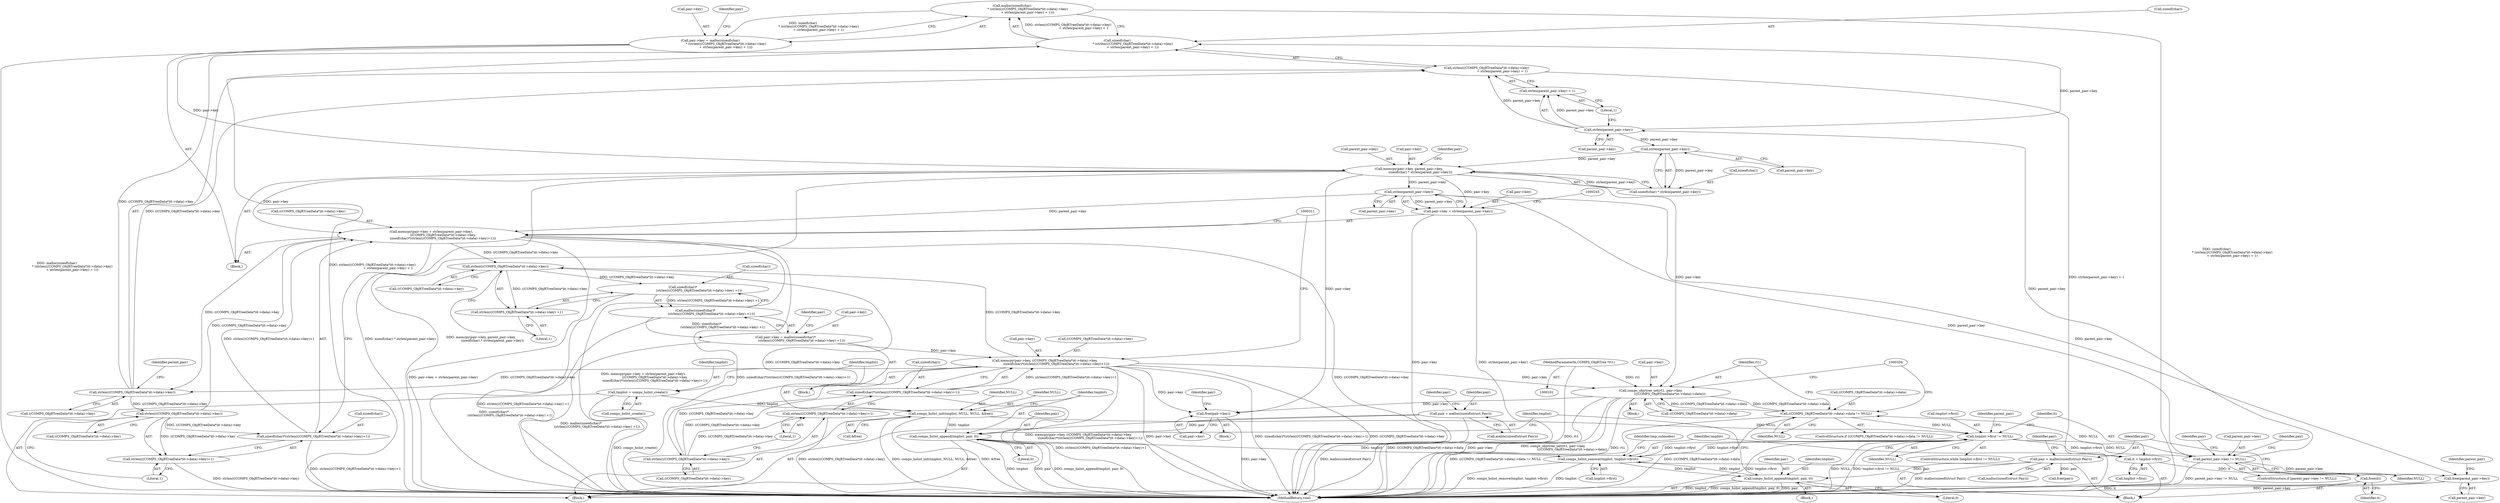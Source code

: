 digraph "0_libcomps_e3a5d056633677959ad924a51758876d415e7046_1@API" {
"1000201" [label="(Call,malloc(sizeof(char)\n                               * (strlen(((COMPS_ObjRTreeData*)it->data)->key)\n                               + strlen(parent_pair->key) + 1)))"];
"1000202" [label="(Call,sizeof(char)\n                               * (strlen(((COMPS_ObjRTreeData*)it->data)->key)\n                               + strlen(parent_pair->key) + 1))"];
"1000206" [label="(Call,strlen(((COMPS_ObjRTreeData*)it->data)->key))"];
"1000283" [label="(Call,memcpy(pair->key, ((COMPS_ObjRTreeData*)it->data)->key,\n                       sizeof(char)*(strlen(((COMPS_ObjRTreeData*)it->data)->key)+1)))"];
"1000265" [label="(Call,pair->key = malloc(sizeof(char)*\n                                (strlen(((COMPS_ObjRTreeData*)it->data)->key) +1)))"];
"1000269" [label="(Call,malloc(sizeof(char)*\n                                (strlen(((COMPS_ObjRTreeData*)it->data)->key) +1)))"];
"1000270" [label="(Call,sizeof(char)*\n                                (strlen(((COMPS_ObjRTreeData*)it->data)->key) +1))"];
"1000274" [label="(Call,strlen(((COMPS_ObjRTreeData*)it->data)->key))"];
"1000234" [label="(Call,memcpy(pair->key + strlen(parent_pair->key),\n                       ((COMPS_ObjRTreeData*)it->data)->key,\n                       sizeof(char)*(strlen(((COMPS_ObjRTreeData*)it->data)->key)+1)))"];
"1000220" [label="(Call,memcpy(pair->key, parent_pair->key,\n                       sizeof(char) * strlen(parent_pair->key)))"];
"1000197" [label="(Call,pair->key = malloc(sizeof(char)\n                               * (strlen(((COMPS_ObjRTreeData*)it->data)->key)\n                               + strlen(parent_pair->key) + 1)))"];
"1000201" [label="(Call,malloc(sizeof(char)\n                               * (strlen(((COMPS_ObjRTreeData*)it->data)->key)\n                               + strlen(parent_pair->key) + 1)))"];
"1000230" [label="(Call,strlen(parent_pair->key))"];
"1000215" [label="(Call,strlen(parent_pair->key))"];
"1000191" [label="(Call,parent_pair->key != NULL)"];
"1000239" [label="(Call,strlen(parent_pair->key))"];
"1000140" [label="(Call,tmplist->first != NULL)"];
"1000151" [label="(Call,comps_hslist_remove(tmplist, tmplist->first))"];
"1000341" [label="(Call,comps_hslist_append(tmplist, pair, 0))"];
"1000174" [label="(Call,pair = malloc(sizeof(struct Pair)))"];
"1000135" [label="(Call,comps_hslist_append(tmplist, pair, 0))"];
"1000129" [label="(Call,comps_hslist_init(tmplist, NULL, NULL, &free))"];
"1000126" [label="(Call,tmplist = comps_hslist_create())"];
"1000109" [label="(Call,pair = malloc(sizeof(struct Pair)))"];
"1000308" [label="(Call,((COMPS_ObjRTreeData*)it->data)->data != NULL)"];
"1000318" [label="(Call,comps_objrtree_set(rt1, pair->key,\n                                      (((COMPS_ObjRTreeData*)it->data)->data)))"];
"1000102" [label="(MethodParameterIn,COMPS_ObjRTree *rt1)"];
"1000227" [label="(Call,sizeof(char) * strlen(parent_pair->key))"];
"1000254" [label="(Call,strlen(((COMPS_ObjRTreeData*)it->data)->key))"];
"1000250" [label="(Call,sizeof(char)*(strlen(((COMPS_ObjRTreeData*)it->data)->key)+1))"];
"1000298" [label="(Call,strlen(((COMPS_ObjRTreeData*)it->data)->key))"];
"1000294" [label="(Call,sizeof(char)*(strlen(((COMPS_ObjRTreeData*)it->data)->key)+1))"];
"1000205" [label="(Call,strlen(((COMPS_ObjRTreeData*)it->data)->key)\n                               + strlen(parent_pair->key) + 1)"];
"1000253" [label="(Call,strlen(((COMPS_ObjRTreeData*)it->data)->key)+1)"];
"1000146" [label="(Call,it = tmplist->first)"];
"1000172" [label="(Call,free(it))"];
"1000214" [label="(Call,strlen(parent_pair->key) + 1)"];
"1000353" [label="(Call,free(parent_pair->key))"];
"1000347" [label="(Call,free(pair->key))"];
"1000273" [label="(Call,strlen(((COMPS_ObjRTreeData*)it->data)->key) +1)"];
"1000297" [label="(Call,strlen(((COMPS_ObjRTreeData*)it->data)->key)+1)"];
"1000235" [label="(Call,pair->key + strlen(parent_pair->key))"];
"1000109" [label="(Call,pair = malloc(sizeof(struct Pair)))"];
"1000131" [label="(Identifier,NULL)"];
"1000174" [label="(Call,pair = malloc(sizeof(struct Pair)))"];
"1000216" [label="(Call,parent_pair->key)"];
"1000235" [label="(Call,pair->key + strlen(parent_pair->key))"];
"1000234" [label="(Call,memcpy(pair->key + strlen(parent_pair->key),\n                       ((COMPS_ObjRTreeData*)it->data)->key,\n                       sizeof(char)*(strlen(((COMPS_ObjRTreeData*)it->data)->key)+1)))"];
"1000146" [label="(Call,it = tmplist->first)"];
"1000138" [label="(Literal,0)"];
"1000358" [label="(Identifier,parent_pair)"];
"1000133" [label="(Call,&free)"];
"1000173" [label="(Identifier,it)"];
"1000243" [label="(Call,((COMPS_ObjRTreeData*)it->data)->key)"];
"1000237" [label="(Identifier,pair)"];
"1000196" [label="(Block,)"];
"1000199" [label="(Identifier,pair)"];
"1000317" [label="(Block,)"];
"1000197" [label="(Call,pair->key = malloc(sizeof(char)\n                               * (strlen(((COMPS_ObjRTreeData*)it->data)->key)\n                               + strlen(parent_pair->key) + 1)))"];
"1000104" [label="(Block,)"];
"1000227" [label="(Call,sizeof(char) * strlen(parent_pair->key))"];
"1000130" [label="(Identifier,tmplist)"];
"1000220" [label="(Call,memcpy(pair->key, parent_pair->key,\n                       sizeof(char) * strlen(parent_pair->key)))"];
"1000236" [label="(Call,pair->key)"];
"1000346" [label="(Block,)"];
"1000140" [label="(Call,tmplist->first != NULL)"];
"1000102" [label="(MethodParameterIn,COMPS_ObjRTree *rt1)"];
"1000262" [label="(Literal,1)"];
"1000250" [label="(Call,sizeof(char)*(strlen(((COMPS_ObjRTreeData*)it->data)->key)+1))"];
"1000151" [label="(Call,comps_hslist_remove(tmplist, tmplist->first))"];
"1000273" [label="(Call,strlen(((COMPS_ObjRTreeData*)it->data)->key) +1)"];
"1000270" [label="(Call,sizeof(char)*\n                                (strlen(((COMPS_ObjRTreeData*)it->data)->key) +1))"];
"1000344" [label="(Literal,0)"];
"1000255" [label="(Call,((COMPS_ObjRTreeData*)it->data)->key)"];
"1000323" [label="(Call,((COMPS_ObjRTreeData*)it->data)->data)"];
"1000264" [label="(Block,)"];
"1000239" [label="(Call,strlen(parent_pair->key))"];
"1000353" [label="(Call,free(parent_pair->key))"];
"1000206" [label="(Call,strlen(((COMPS_ObjRTreeData*)it->data)->key))"];
"1000190" [label="(ControlStructure,if (parent_pair->key != NULL))"];
"1000298" [label="(Call,strlen(((COMPS_ObjRTreeData*)it->data)->key))"];
"1000191" [label="(Call,parent_pair->key != NULL)"];
"1000274" [label="(Call,strlen(((COMPS_ObjRTreeData*)it->data)->key))"];
"1000297" [label="(Call,strlen(((COMPS_ObjRTreeData*)it->data)->key)+1)"];
"1000198" [label="(Call,pair->key)"];
"1000203" [label="(Call,sizeof(char))"];
"1000136" [label="(Identifier,tmplist)"];
"1000116" [label="(Identifier,pair)"];
"1000285" [label="(Identifier,pair)"];
"1000181" [label="(Identifier,pair)"];
"1000110" [label="(Identifier,pair)"];
"1000343" [label="(Identifier,pair)"];
"1000282" [label="(Literal,1)"];
"1000347" [label="(Call,free(pair->key))"];
"1000284" [label="(Call,pair->key)"];
"1000142" [label="(Identifier,tmplist)"];
"1000253" [label="(Call,strlen(((COMPS_ObjRTreeData*)it->data)->key)+1)"];
"1000153" [label="(Call,tmplist->first)"];
"1000355" [label="(Identifier,parent_pair)"];
"1000127" [label="(Identifier,tmplist)"];
"1000299" [label="(Call,((COMPS_ObjRTreeData*)it->data)->key)"];
"1000308" [label="(Call,((COMPS_ObjRTreeData*)it->data)->data != NULL)"];
"1000230" [label="(Call,strlen(parent_pair->key))"];
"1000215" [label="(Call,strlen(parent_pair->key))"];
"1000147" [label="(Identifier,it)"];
"1000152" [label="(Identifier,tmplist)"];
"1000141" [label="(Call,tmplist->first)"];
"1000148" [label="(Call,tmplist->first)"];
"1000251" [label="(Call,sizeof(char))"];
"1000318" [label="(Call,comps_objrtree_set(rt1, pair->key,\n                                      (((COMPS_ObjRTreeData*)it->data)->data)))"];
"1000340" [label="(Block,)"];
"1000307" [label="(ControlStructure,if (((COMPS_ObjRTreeData*)it->data)->data != NULL))"];
"1000224" [label="(Call,parent_pair->key)"];
"1000132" [label="(Identifier,NULL)"];
"1000128" [label="(Call,comps_hslist_create())"];
"1000205" [label="(Call,strlen(((COMPS_ObjRTreeData*)it->data)->key)\n                               + strlen(parent_pair->key) + 1)"];
"1000214" [label="(Call,strlen(parent_pair->key) + 1)"];
"1000287" [label="(Call,((COMPS_ObjRTreeData*)it->data)->key)"];
"1000195" [label="(Identifier,NULL)"];
"1000351" [label="(Call,free(pair))"];
"1000111" [label="(Call,malloc(sizeof(struct Pair)))"];
"1000320" [label="(Call,pair->key)"];
"1000254" [label="(Call,strlen(((COMPS_ObjRTreeData*)it->data)->key))"];
"1000219" [label="(Literal,1)"];
"1000271" [label="(Call,sizeof(char))"];
"1000240" [label="(Call,parent_pair->key)"];
"1000316" [label="(Identifier,NULL)"];
"1000283" [label="(Call,memcpy(pair->key, ((COMPS_ObjRTreeData*)it->data)->key,\n                       sizeof(char)*(strlen(((COMPS_ObjRTreeData*)it->data)->key)+1)))"];
"1000172" [label="(Call,free(it))"];
"1000221" [label="(Call,pair->key)"];
"1000202" [label="(Call,sizeof(char)\n                               * (strlen(((COMPS_ObjRTreeData*)it->data)->key)\n                               + strlen(parent_pair->key) + 1))"];
"1000217" [label="(Identifier,parent_pair)"];
"1000207" [label="(Call,((COMPS_ObjRTreeData*)it->data)->key)"];
"1000269" [label="(Call,malloc(sizeof(char)*\n                                (strlen(((COMPS_ObjRTreeData*)it->data)->key) +1)))"];
"1000275" [label="(Call,((COMPS_ObjRTreeData*)it->data)->key)"];
"1000294" [label="(Call,sizeof(char)*(strlen(((COMPS_ObjRTreeData*)it->data)->key)+1))"];
"1000354" [label="(Call,parent_pair->key)"];
"1000231" [label="(Call,parent_pair->key)"];
"1000309" [label="(Call,((COMPS_ObjRTreeData*)it->data)->data)"];
"1000175" [label="(Identifier,pair)"];
"1000228" [label="(Call,sizeof(char))"];
"1000139" [label="(ControlStructure,while (tmplist->first != NULL))"];
"1000144" [label="(Identifier,NULL)"];
"1000192" [label="(Call,parent_pair->key)"];
"1000201" [label="(Call,malloc(sizeof(char)\n                               * (strlen(((COMPS_ObjRTreeData*)it->data)->key)\n                               + strlen(parent_pair->key) + 1)))"];
"1000129" [label="(Call,comps_hslist_init(tmplist, NULL, NULL, &free))"];
"1000176" [label="(Call,malloc(sizeof(struct Pair)))"];
"1000137" [label="(Identifier,pair)"];
"1000319" [label="(Identifier,rt1)"];
"1000267" [label="(Identifier,pair)"];
"1000222" [label="(Identifier,pair)"];
"1000341" [label="(Call,comps_hslist_append(tmplist, pair, 0))"];
"1000352" [label="(Identifier,pair)"];
"1000157" [label="(Identifier,tmp_subnodes)"];
"1000295" [label="(Call,sizeof(char))"];
"1000348" [label="(Call,pair->key)"];
"1000359" [label="(MethodReturn,void)"];
"1000342" [label="(Identifier,tmplist)"];
"1000135" [label="(Call,comps_hslist_append(tmplist, pair, 0))"];
"1000306" [label="(Literal,1)"];
"1000265" [label="(Call,pair->key = malloc(sizeof(char)*\n                                (strlen(((COMPS_ObjRTreeData*)it->data)->key) +1)))"];
"1000126" [label="(Call,tmplist = comps_hslist_create())"];
"1000145" [label="(Block,)"];
"1000266" [label="(Call,pair->key)"];
"1000201" -> "1000197"  [label="AST: "];
"1000201" -> "1000202"  [label="CFG: "];
"1000202" -> "1000201"  [label="AST: "];
"1000197" -> "1000201"  [label="CFG: "];
"1000201" -> "1000359"  [label="DDG: sizeof(char)\n                               * (strlen(((COMPS_ObjRTreeData*)it->data)->key)\n                               + strlen(parent_pair->key) + 1)"];
"1000201" -> "1000197"  [label="DDG: sizeof(char)\n                               * (strlen(((COMPS_ObjRTreeData*)it->data)->key)\n                               + strlen(parent_pair->key) + 1)"];
"1000202" -> "1000201"  [label="DDG: strlen(((COMPS_ObjRTreeData*)it->data)->key)\n                               + strlen(parent_pair->key) + 1"];
"1000202" -> "1000205"  [label="CFG: "];
"1000203" -> "1000202"  [label="AST: "];
"1000205" -> "1000202"  [label="AST: "];
"1000202" -> "1000359"  [label="DDG: strlen(((COMPS_ObjRTreeData*)it->data)->key)\n                               + strlen(parent_pair->key) + 1"];
"1000206" -> "1000202"  [label="DDG: ((COMPS_ObjRTreeData*)it->data)->key"];
"1000215" -> "1000202"  [label="DDG: parent_pair->key"];
"1000206" -> "1000205"  [label="AST: "];
"1000206" -> "1000207"  [label="CFG: "];
"1000207" -> "1000206"  [label="AST: "];
"1000217" -> "1000206"  [label="CFG: "];
"1000206" -> "1000205"  [label="DDG: ((COMPS_ObjRTreeData*)it->data)->key"];
"1000283" -> "1000206"  [label="DDG: ((COMPS_ObjRTreeData*)it->data)->key"];
"1000234" -> "1000206"  [label="DDG: ((COMPS_ObjRTreeData*)it->data)->key"];
"1000206" -> "1000254"  [label="DDG: ((COMPS_ObjRTreeData*)it->data)->key"];
"1000283" -> "1000264"  [label="AST: "];
"1000283" -> "1000294"  [label="CFG: "];
"1000284" -> "1000283"  [label="AST: "];
"1000287" -> "1000283"  [label="AST: "];
"1000294" -> "1000283"  [label="AST: "];
"1000311" -> "1000283"  [label="CFG: "];
"1000283" -> "1000359"  [label="DDG: pair->key"];
"1000283" -> "1000359"  [label="DDG: sizeof(char)*(strlen(((COMPS_ObjRTreeData*)it->data)->key)+1)"];
"1000283" -> "1000359"  [label="DDG: ((COMPS_ObjRTreeData*)it->data)->key"];
"1000283" -> "1000359"  [label="DDG: memcpy(pair->key, ((COMPS_ObjRTreeData*)it->data)->key,\n                       sizeof(char)*(strlen(((COMPS_ObjRTreeData*)it->data)->key)+1))"];
"1000283" -> "1000274"  [label="DDG: ((COMPS_ObjRTreeData*)it->data)->key"];
"1000265" -> "1000283"  [label="DDG: pair->key"];
"1000298" -> "1000283"  [label="DDG: ((COMPS_ObjRTreeData*)it->data)->key"];
"1000294" -> "1000283"  [label="DDG: strlen(((COMPS_ObjRTreeData*)it->data)->key)+1"];
"1000283" -> "1000318"  [label="DDG: pair->key"];
"1000283" -> "1000347"  [label="DDG: pair->key"];
"1000265" -> "1000264"  [label="AST: "];
"1000265" -> "1000269"  [label="CFG: "];
"1000266" -> "1000265"  [label="AST: "];
"1000269" -> "1000265"  [label="AST: "];
"1000285" -> "1000265"  [label="CFG: "];
"1000265" -> "1000359"  [label="DDG: malloc(sizeof(char)*\n                                (strlen(((COMPS_ObjRTreeData*)it->data)->key) +1))"];
"1000269" -> "1000265"  [label="DDG: sizeof(char)*\n                                (strlen(((COMPS_ObjRTreeData*)it->data)->key) +1)"];
"1000269" -> "1000270"  [label="CFG: "];
"1000270" -> "1000269"  [label="AST: "];
"1000269" -> "1000359"  [label="DDG: sizeof(char)*\n                                (strlen(((COMPS_ObjRTreeData*)it->data)->key) +1)"];
"1000270" -> "1000269"  [label="DDG: strlen(((COMPS_ObjRTreeData*)it->data)->key) +1"];
"1000270" -> "1000273"  [label="CFG: "];
"1000271" -> "1000270"  [label="AST: "];
"1000273" -> "1000270"  [label="AST: "];
"1000270" -> "1000359"  [label="DDG: strlen(((COMPS_ObjRTreeData*)it->data)->key) +1"];
"1000274" -> "1000270"  [label="DDG: ((COMPS_ObjRTreeData*)it->data)->key"];
"1000274" -> "1000273"  [label="AST: "];
"1000274" -> "1000275"  [label="CFG: "];
"1000275" -> "1000274"  [label="AST: "];
"1000282" -> "1000274"  [label="CFG: "];
"1000274" -> "1000273"  [label="DDG: ((COMPS_ObjRTreeData*)it->data)->key"];
"1000234" -> "1000274"  [label="DDG: ((COMPS_ObjRTreeData*)it->data)->key"];
"1000274" -> "1000298"  [label="DDG: ((COMPS_ObjRTreeData*)it->data)->key"];
"1000234" -> "1000196"  [label="AST: "];
"1000234" -> "1000250"  [label="CFG: "];
"1000235" -> "1000234"  [label="AST: "];
"1000243" -> "1000234"  [label="AST: "];
"1000250" -> "1000234"  [label="AST: "];
"1000311" -> "1000234"  [label="CFG: "];
"1000234" -> "1000359"  [label="DDG: pair->key + strlen(parent_pair->key)"];
"1000234" -> "1000359"  [label="DDG: memcpy(pair->key + strlen(parent_pair->key),\n                       ((COMPS_ObjRTreeData*)it->data)->key,\n                       sizeof(char)*(strlen(((COMPS_ObjRTreeData*)it->data)->key)+1))"];
"1000234" -> "1000359"  [label="DDG: sizeof(char)*(strlen(((COMPS_ObjRTreeData*)it->data)->key)+1)"];
"1000234" -> "1000359"  [label="DDG: ((COMPS_ObjRTreeData*)it->data)->key"];
"1000220" -> "1000234"  [label="DDG: pair->key"];
"1000239" -> "1000234"  [label="DDG: parent_pair->key"];
"1000254" -> "1000234"  [label="DDG: ((COMPS_ObjRTreeData*)it->data)->key"];
"1000250" -> "1000234"  [label="DDG: strlen(((COMPS_ObjRTreeData*)it->data)->key)+1"];
"1000220" -> "1000196"  [label="AST: "];
"1000220" -> "1000227"  [label="CFG: "];
"1000221" -> "1000220"  [label="AST: "];
"1000224" -> "1000220"  [label="AST: "];
"1000227" -> "1000220"  [label="AST: "];
"1000237" -> "1000220"  [label="CFG: "];
"1000220" -> "1000359"  [label="DDG: sizeof(char) * strlen(parent_pair->key)"];
"1000220" -> "1000359"  [label="DDG: memcpy(pair->key, parent_pair->key,\n                       sizeof(char) * strlen(parent_pair->key))"];
"1000197" -> "1000220"  [label="DDG: pair->key"];
"1000230" -> "1000220"  [label="DDG: parent_pair->key"];
"1000227" -> "1000220"  [label="DDG: strlen(parent_pair->key)"];
"1000220" -> "1000235"  [label="DDG: pair->key"];
"1000220" -> "1000239"  [label="DDG: parent_pair->key"];
"1000220" -> "1000318"  [label="DDG: pair->key"];
"1000220" -> "1000347"  [label="DDG: pair->key"];
"1000197" -> "1000196"  [label="AST: "];
"1000198" -> "1000197"  [label="AST: "];
"1000222" -> "1000197"  [label="CFG: "];
"1000197" -> "1000359"  [label="DDG: malloc(sizeof(char)\n                               * (strlen(((COMPS_ObjRTreeData*)it->data)->key)\n                               + strlen(parent_pair->key) + 1))"];
"1000230" -> "1000227"  [label="AST: "];
"1000230" -> "1000231"  [label="CFG: "];
"1000231" -> "1000230"  [label="AST: "];
"1000227" -> "1000230"  [label="CFG: "];
"1000230" -> "1000227"  [label="DDG: parent_pair->key"];
"1000215" -> "1000230"  [label="DDG: parent_pair->key"];
"1000215" -> "1000214"  [label="AST: "];
"1000215" -> "1000216"  [label="CFG: "];
"1000216" -> "1000215"  [label="AST: "];
"1000219" -> "1000215"  [label="CFG: "];
"1000215" -> "1000205"  [label="DDG: parent_pair->key"];
"1000215" -> "1000214"  [label="DDG: parent_pair->key"];
"1000191" -> "1000215"  [label="DDG: parent_pair->key"];
"1000191" -> "1000190"  [label="AST: "];
"1000191" -> "1000195"  [label="CFG: "];
"1000192" -> "1000191"  [label="AST: "];
"1000195" -> "1000191"  [label="AST: "];
"1000199" -> "1000191"  [label="CFG: "];
"1000267" -> "1000191"  [label="CFG: "];
"1000191" -> "1000359"  [label="DDG: parent_pair->key != NULL"];
"1000239" -> "1000191"  [label="DDG: parent_pair->key"];
"1000140" -> "1000191"  [label="DDG: NULL"];
"1000191" -> "1000308"  [label="DDG: NULL"];
"1000191" -> "1000353"  [label="DDG: parent_pair->key"];
"1000239" -> "1000235"  [label="AST: "];
"1000239" -> "1000240"  [label="CFG: "];
"1000240" -> "1000239"  [label="AST: "];
"1000235" -> "1000239"  [label="CFG: "];
"1000239" -> "1000235"  [label="DDG: parent_pair->key"];
"1000239" -> "1000353"  [label="DDG: parent_pair->key"];
"1000140" -> "1000139"  [label="AST: "];
"1000140" -> "1000144"  [label="CFG: "];
"1000141" -> "1000140"  [label="AST: "];
"1000144" -> "1000140"  [label="AST: "];
"1000147" -> "1000140"  [label="CFG: "];
"1000355" -> "1000140"  [label="CFG: "];
"1000140" -> "1000359"  [label="DDG: tmplist->first"];
"1000140" -> "1000359"  [label="DDG: tmplist->first != NULL"];
"1000140" -> "1000359"  [label="DDG: NULL"];
"1000151" -> "1000140"  [label="DDG: tmplist->first"];
"1000308" -> "1000140"  [label="DDG: NULL"];
"1000129" -> "1000140"  [label="DDG: NULL"];
"1000140" -> "1000146"  [label="DDG: tmplist->first"];
"1000140" -> "1000151"  [label="DDG: tmplist->first"];
"1000151" -> "1000145"  [label="AST: "];
"1000151" -> "1000153"  [label="CFG: "];
"1000152" -> "1000151"  [label="AST: "];
"1000153" -> "1000151"  [label="AST: "];
"1000157" -> "1000151"  [label="CFG: "];
"1000151" -> "1000359"  [label="DDG: comps_hslist_remove(tmplist, tmplist->first)"];
"1000151" -> "1000359"  [label="DDG: tmplist"];
"1000341" -> "1000151"  [label="DDG: tmplist"];
"1000135" -> "1000151"  [label="DDG: tmplist"];
"1000151" -> "1000341"  [label="DDG: tmplist"];
"1000341" -> "1000340"  [label="AST: "];
"1000341" -> "1000344"  [label="CFG: "];
"1000342" -> "1000341"  [label="AST: "];
"1000343" -> "1000341"  [label="AST: "];
"1000344" -> "1000341"  [label="AST: "];
"1000142" -> "1000341"  [label="CFG: "];
"1000341" -> "1000359"  [label="DDG: pair"];
"1000341" -> "1000359"  [label="DDG: tmplist"];
"1000341" -> "1000359"  [label="DDG: comps_hslist_append(tmplist, pair, 0)"];
"1000174" -> "1000341"  [label="DDG: pair"];
"1000174" -> "1000145"  [label="AST: "];
"1000174" -> "1000176"  [label="CFG: "];
"1000175" -> "1000174"  [label="AST: "];
"1000176" -> "1000174"  [label="AST: "];
"1000181" -> "1000174"  [label="CFG: "];
"1000174" -> "1000359"  [label="DDG: malloc(sizeof(struct Pair))"];
"1000174" -> "1000351"  [label="DDG: pair"];
"1000135" -> "1000104"  [label="AST: "];
"1000135" -> "1000138"  [label="CFG: "];
"1000136" -> "1000135"  [label="AST: "];
"1000137" -> "1000135"  [label="AST: "];
"1000138" -> "1000135"  [label="AST: "];
"1000142" -> "1000135"  [label="CFG: "];
"1000135" -> "1000359"  [label="DDG: comps_hslist_append(tmplist, pair, 0)"];
"1000135" -> "1000359"  [label="DDG: tmplist"];
"1000135" -> "1000359"  [label="DDG: pair"];
"1000129" -> "1000135"  [label="DDG: tmplist"];
"1000109" -> "1000135"  [label="DDG: pair"];
"1000129" -> "1000104"  [label="AST: "];
"1000129" -> "1000133"  [label="CFG: "];
"1000130" -> "1000129"  [label="AST: "];
"1000131" -> "1000129"  [label="AST: "];
"1000132" -> "1000129"  [label="AST: "];
"1000133" -> "1000129"  [label="AST: "];
"1000136" -> "1000129"  [label="CFG: "];
"1000129" -> "1000359"  [label="DDG: comps_hslist_init(tmplist, NULL, NULL, &free)"];
"1000129" -> "1000359"  [label="DDG: &free"];
"1000126" -> "1000129"  [label="DDG: tmplist"];
"1000126" -> "1000104"  [label="AST: "];
"1000126" -> "1000128"  [label="CFG: "];
"1000127" -> "1000126"  [label="AST: "];
"1000128" -> "1000126"  [label="AST: "];
"1000130" -> "1000126"  [label="CFG: "];
"1000126" -> "1000359"  [label="DDG: comps_hslist_create()"];
"1000109" -> "1000104"  [label="AST: "];
"1000109" -> "1000111"  [label="CFG: "];
"1000110" -> "1000109"  [label="AST: "];
"1000111" -> "1000109"  [label="AST: "];
"1000116" -> "1000109"  [label="CFG: "];
"1000109" -> "1000359"  [label="DDG: malloc(sizeof(struct Pair))"];
"1000308" -> "1000307"  [label="AST: "];
"1000308" -> "1000316"  [label="CFG: "];
"1000309" -> "1000308"  [label="AST: "];
"1000316" -> "1000308"  [label="AST: "];
"1000319" -> "1000308"  [label="CFG: "];
"1000334" -> "1000308"  [label="CFG: "];
"1000308" -> "1000359"  [label="DDG: ((COMPS_ObjRTreeData*)it->data)->data"];
"1000308" -> "1000359"  [label="DDG: ((COMPS_ObjRTreeData*)it->data)->data != NULL"];
"1000318" -> "1000308"  [label="DDG: ((COMPS_ObjRTreeData*)it->data)->data"];
"1000308" -> "1000318"  [label="DDG: ((COMPS_ObjRTreeData*)it->data)->data"];
"1000318" -> "1000317"  [label="AST: "];
"1000318" -> "1000323"  [label="CFG: "];
"1000319" -> "1000318"  [label="AST: "];
"1000320" -> "1000318"  [label="AST: "];
"1000323" -> "1000318"  [label="AST: "];
"1000334" -> "1000318"  [label="CFG: "];
"1000318" -> "1000359"  [label="DDG: comps_objrtree_set(rt1, pair->key,\n                                      (((COMPS_ObjRTreeData*)it->data)->data))"];
"1000318" -> "1000359"  [label="DDG: rt1"];
"1000318" -> "1000359"  [label="DDG: ((COMPS_ObjRTreeData*)it->data)->data"];
"1000318" -> "1000359"  [label="DDG: pair->key"];
"1000102" -> "1000318"  [label="DDG: rt1"];
"1000318" -> "1000347"  [label="DDG: pair->key"];
"1000102" -> "1000101"  [label="AST: "];
"1000102" -> "1000359"  [label="DDG: rt1"];
"1000228" -> "1000227"  [label="AST: "];
"1000254" -> "1000253"  [label="AST: "];
"1000254" -> "1000255"  [label="CFG: "];
"1000255" -> "1000254"  [label="AST: "];
"1000262" -> "1000254"  [label="CFG: "];
"1000254" -> "1000250"  [label="DDG: ((COMPS_ObjRTreeData*)it->data)->key"];
"1000254" -> "1000253"  [label="DDG: ((COMPS_ObjRTreeData*)it->data)->key"];
"1000250" -> "1000253"  [label="CFG: "];
"1000251" -> "1000250"  [label="AST: "];
"1000253" -> "1000250"  [label="AST: "];
"1000250" -> "1000359"  [label="DDG: strlen(((COMPS_ObjRTreeData*)it->data)->key)+1"];
"1000298" -> "1000297"  [label="AST: "];
"1000298" -> "1000299"  [label="CFG: "];
"1000299" -> "1000298"  [label="AST: "];
"1000306" -> "1000298"  [label="CFG: "];
"1000298" -> "1000294"  [label="DDG: ((COMPS_ObjRTreeData*)it->data)->key"];
"1000298" -> "1000297"  [label="DDG: ((COMPS_ObjRTreeData*)it->data)->key"];
"1000294" -> "1000297"  [label="CFG: "];
"1000295" -> "1000294"  [label="AST: "];
"1000297" -> "1000294"  [label="AST: "];
"1000294" -> "1000359"  [label="DDG: strlen(((COMPS_ObjRTreeData*)it->data)->key)+1"];
"1000205" -> "1000214"  [label="CFG: "];
"1000214" -> "1000205"  [label="AST: "];
"1000205" -> "1000359"  [label="DDG: strlen(parent_pair->key) + 1"];
"1000253" -> "1000262"  [label="CFG: "];
"1000262" -> "1000253"  [label="AST: "];
"1000253" -> "1000359"  [label="DDG: strlen(((COMPS_ObjRTreeData*)it->data)->key)"];
"1000146" -> "1000145"  [label="AST: "];
"1000146" -> "1000148"  [label="CFG: "];
"1000147" -> "1000146"  [label="AST: "];
"1000148" -> "1000146"  [label="AST: "];
"1000152" -> "1000146"  [label="CFG: "];
"1000146" -> "1000172"  [label="DDG: it"];
"1000172" -> "1000145"  [label="AST: "];
"1000172" -> "1000173"  [label="CFG: "];
"1000173" -> "1000172"  [label="AST: "];
"1000175" -> "1000172"  [label="CFG: "];
"1000172" -> "1000359"  [label="DDG: it"];
"1000214" -> "1000219"  [label="CFG: "];
"1000219" -> "1000214"  [label="AST: "];
"1000353" -> "1000104"  [label="AST: "];
"1000353" -> "1000354"  [label="CFG: "];
"1000354" -> "1000353"  [label="AST: "];
"1000358" -> "1000353"  [label="CFG: "];
"1000353" -> "1000359"  [label="DDG: parent_pair->key"];
"1000347" -> "1000346"  [label="AST: "];
"1000347" -> "1000348"  [label="CFG: "];
"1000348" -> "1000347"  [label="AST: "];
"1000352" -> "1000347"  [label="CFG: "];
"1000347" -> "1000359"  [label="DDG: pair->key"];
"1000273" -> "1000282"  [label="CFG: "];
"1000282" -> "1000273"  [label="AST: "];
"1000297" -> "1000306"  [label="CFG: "];
"1000306" -> "1000297"  [label="AST: "];
"1000297" -> "1000359"  [label="DDG: strlen(((COMPS_ObjRTreeData*)it->data)->key)"];
"1000236" -> "1000235"  [label="AST: "];
"1000245" -> "1000235"  [label="CFG: "];
"1000235" -> "1000359"  [label="DDG: pair->key"];
"1000235" -> "1000359"  [label="DDG: strlen(parent_pair->key)"];
}
